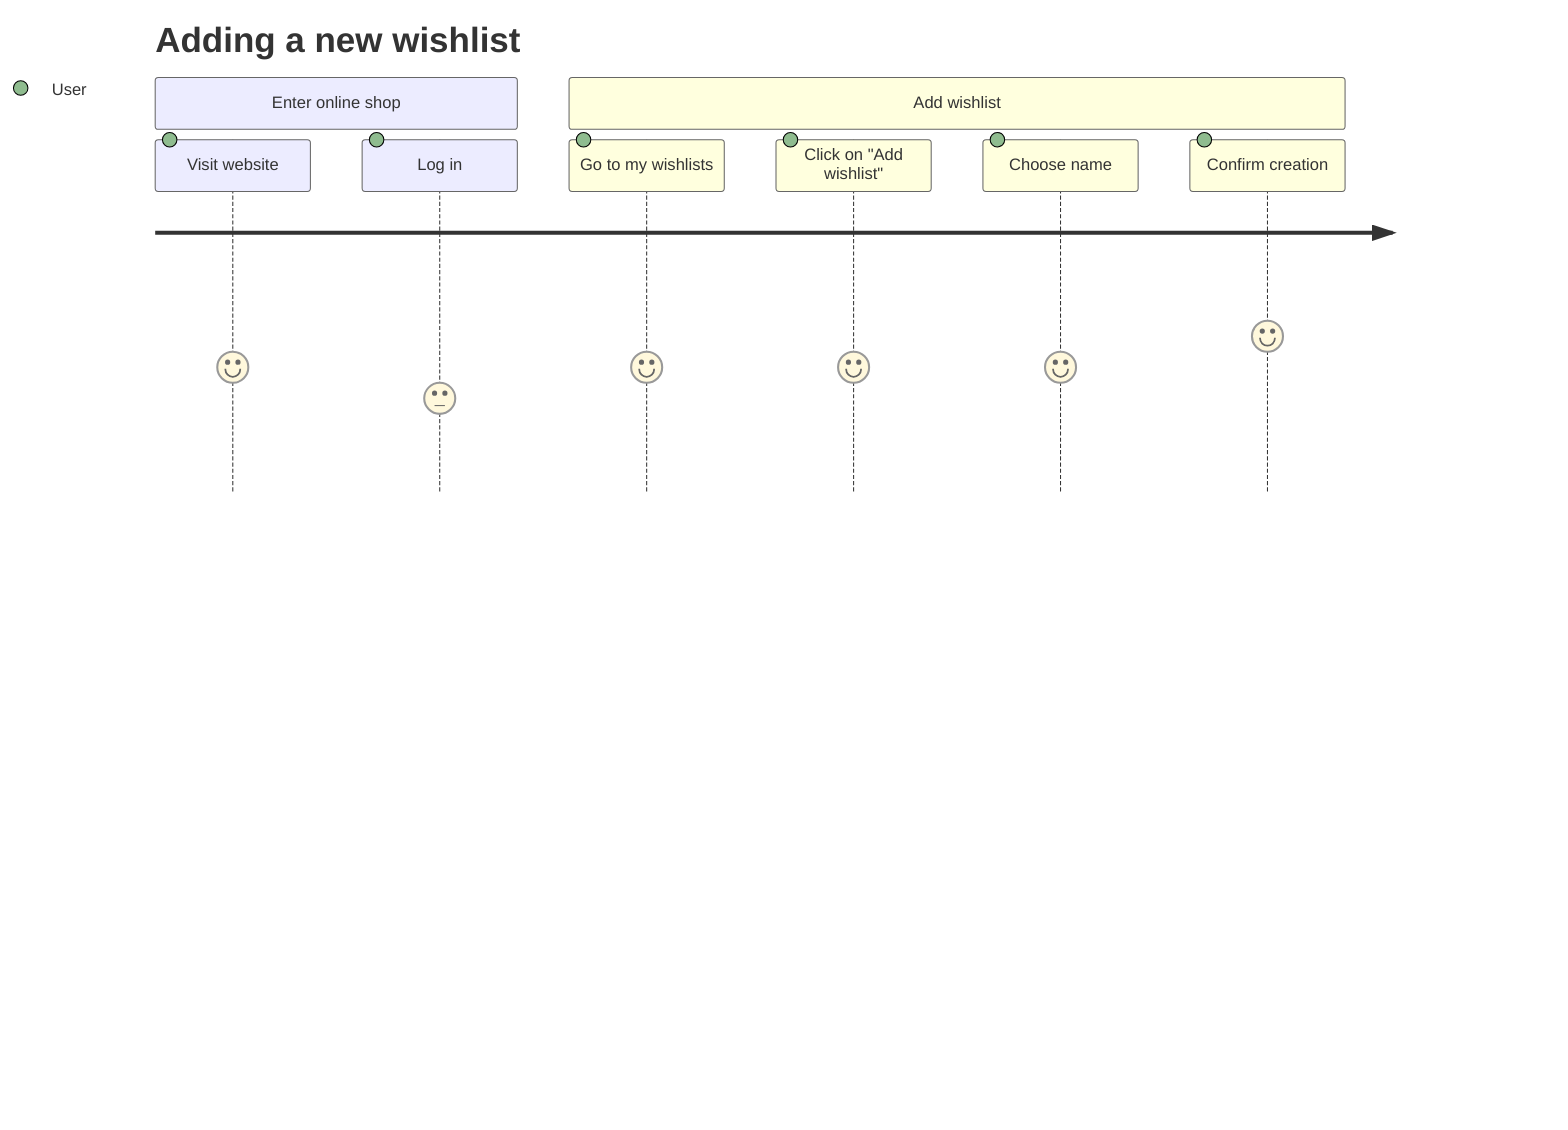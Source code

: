 journey
    title Adding a new wishlist
    section Enter online shop
        Visit website: 4: User
        Log in: 3: User
    section Add wishlist
        Go to my wishlists: 4: User
        Click on "Add wishlist": 4: User
        Choose name: 4: User
        Confirm creation: 5: User